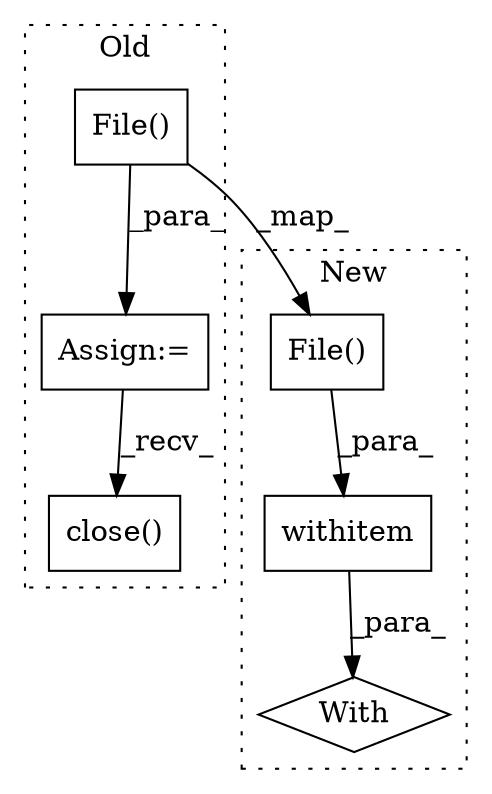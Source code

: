 digraph G {
subgraph cluster0 {
1 [label="File()" a="75" s="5625,5657" l="10,1" shape="box"];
3 [label="Assign:=" a="68" s="5622" l="3" shape="box"];
4 [label="close()" a="75" s="6553" l="20" shape="box"];
label = "Old";
style="dotted";
}
subgraph cluster1 {
2 [label="File()" a="75" s="6455,6487" l="10,1" shape="box"];
5 [label="With" a="39" s="6450,6459" l="5,49" shape="diamond"];
6 [label="withitem" a="49" s="6455" l="4" shape="box"];
label = "New";
style="dotted";
}
1 -> 2 [label="_map_"];
1 -> 3 [label="_para_"];
2 -> 6 [label="_para_"];
3 -> 4 [label="_recv_"];
6 -> 5 [label="_para_"];
}